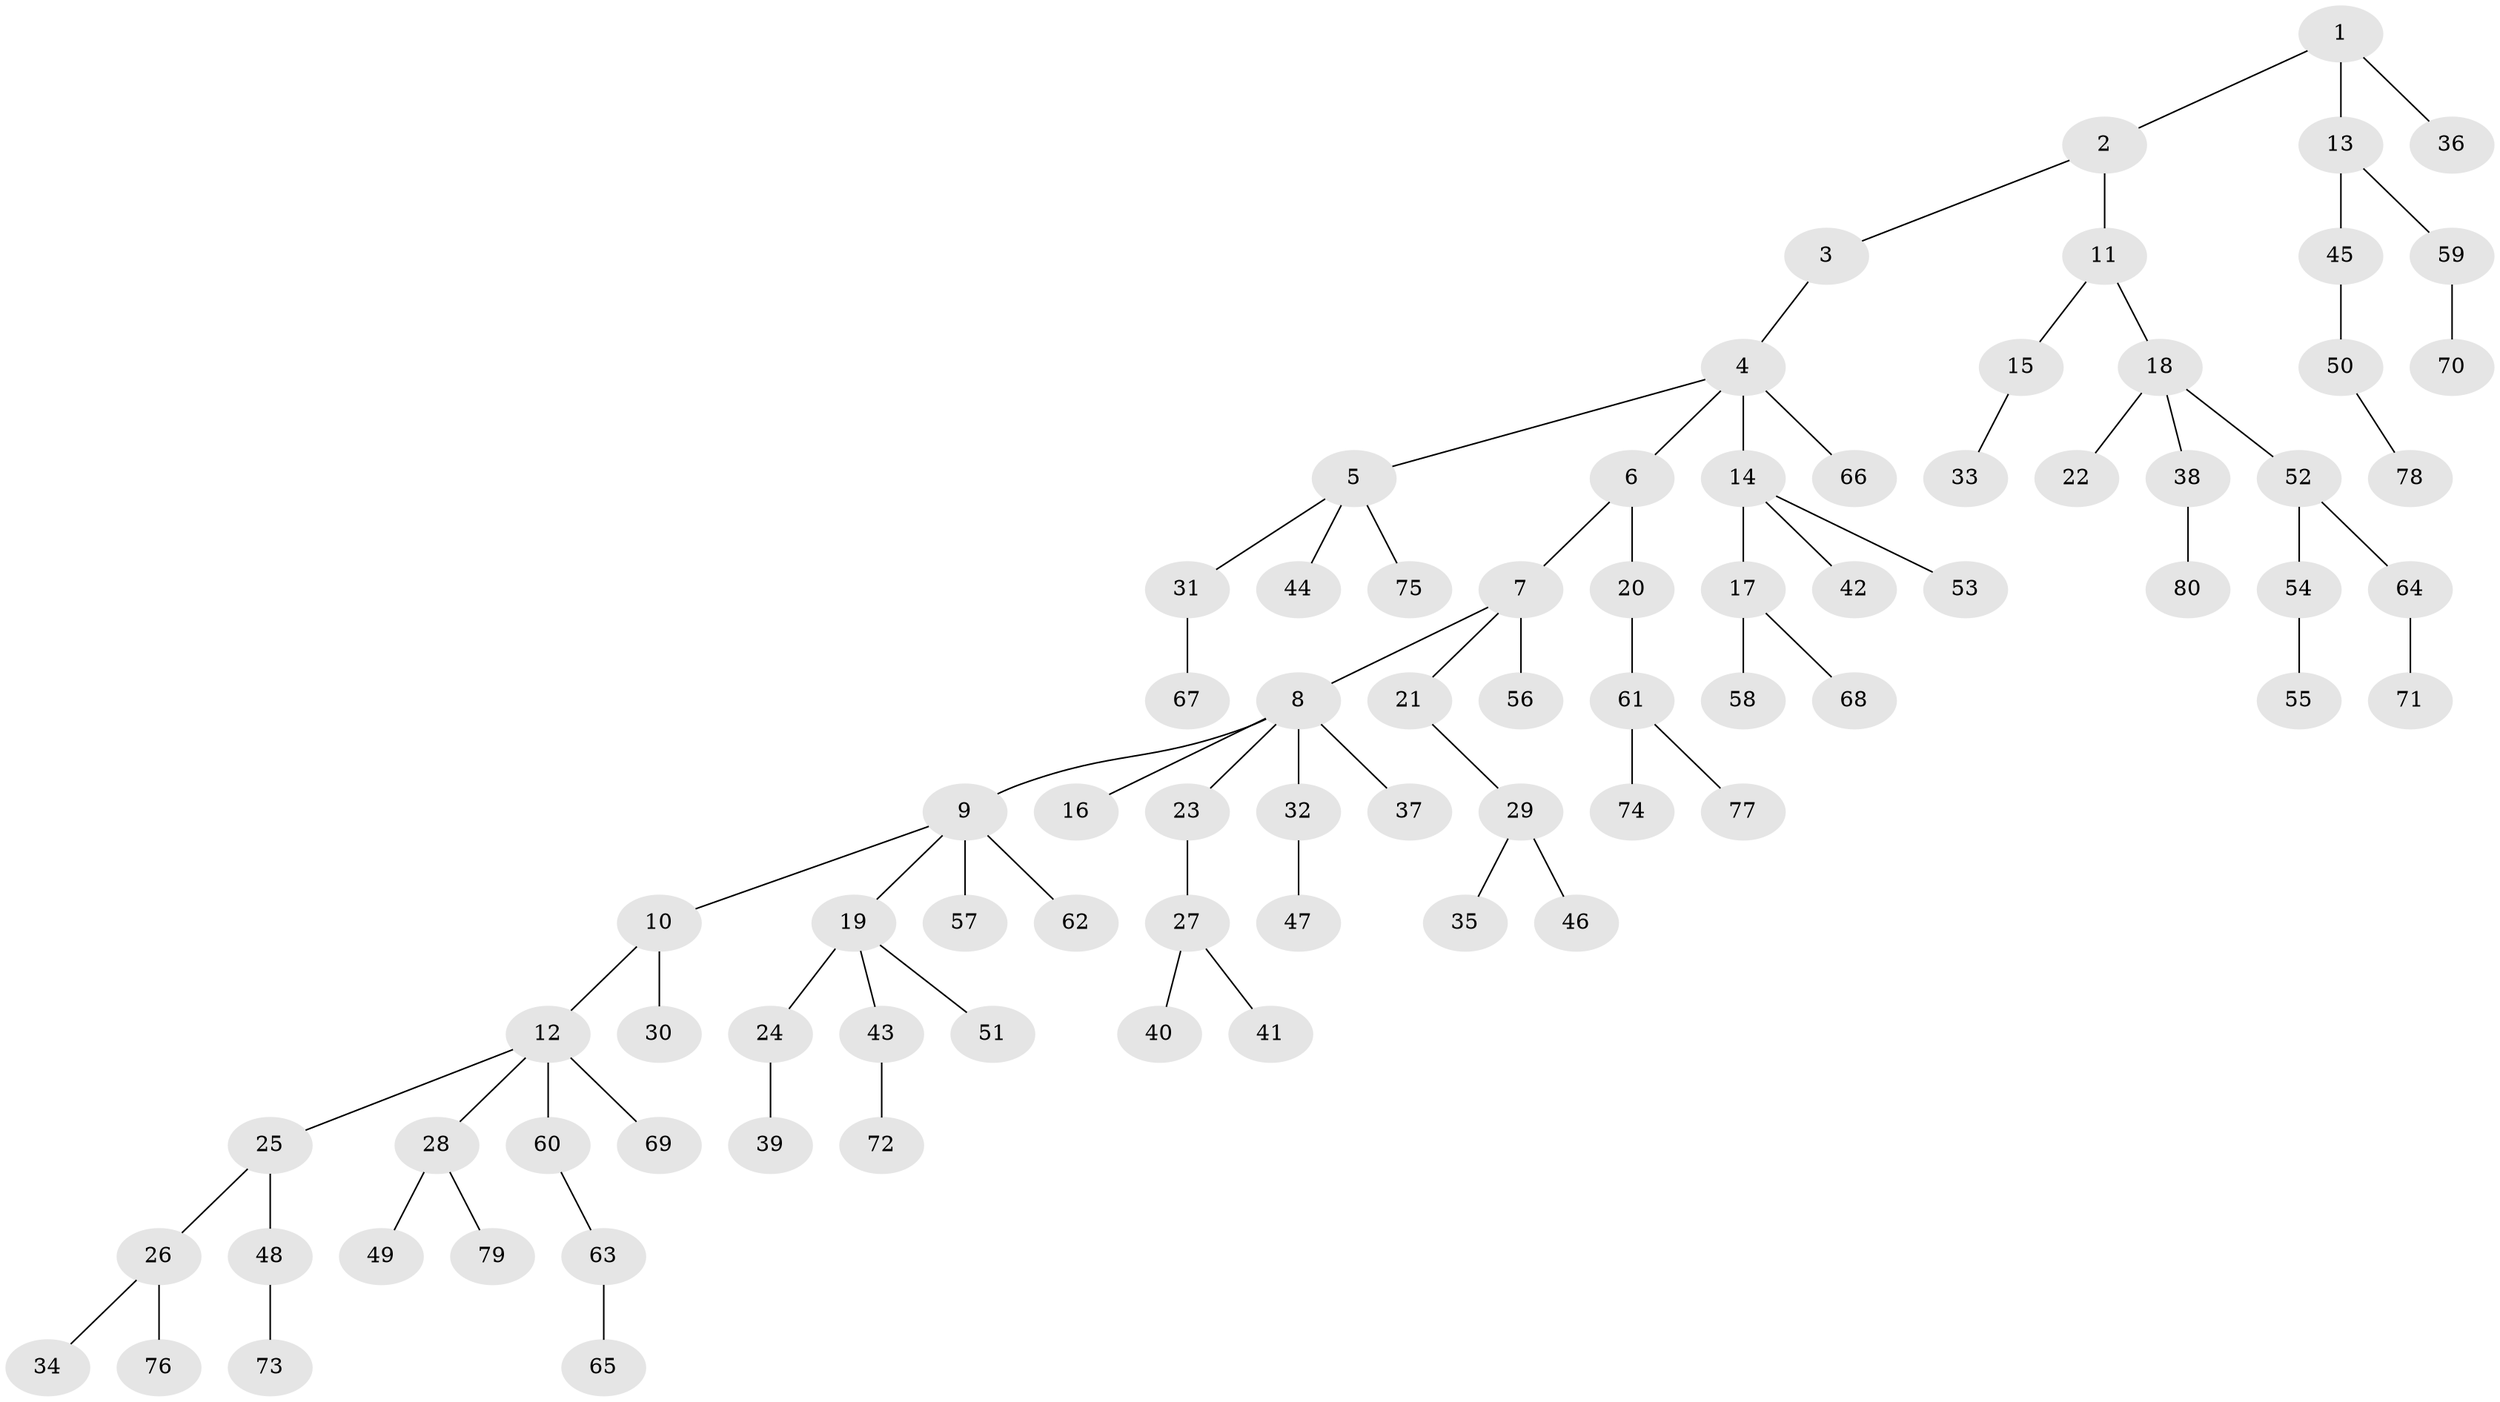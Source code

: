 // coarse degree distribution, {2: 0.275, 4: 0.125, 3: 0.15, 1: 0.45}
// Generated by graph-tools (version 1.1) at 2025/51/03/04/25 22:51:33]
// undirected, 80 vertices, 79 edges
graph export_dot {
  node [color=gray90,style=filled];
  1;
  2;
  3;
  4;
  5;
  6;
  7;
  8;
  9;
  10;
  11;
  12;
  13;
  14;
  15;
  16;
  17;
  18;
  19;
  20;
  21;
  22;
  23;
  24;
  25;
  26;
  27;
  28;
  29;
  30;
  31;
  32;
  33;
  34;
  35;
  36;
  37;
  38;
  39;
  40;
  41;
  42;
  43;
  44;
  45;
  46;
  47;
  48;
  49;
  50;
  51;
  52;
  53;
  54;
  55;
  56;
  57;
  58;
  59;
  60;
  61;
  62;
  63;
  64;
  65;
  66;
  67;
  68;
  69;
  70;
  71;
  72;
  73;
  74;
  75;
  76;
  77;
  78;
  79;
  80;
  1 -- 2;
  1 -- 13;
  1 -- 36;
  2 -- 3;
  2 -- 11;
  3 -- 4;
  4 -- 5;
  4 -- 6;
  4 -- 14;
  4 -- 66;
  5 -- 31;
  5 -- 44;
  5 -- 75;
  6 -- 7;
  6 -- 20;
  7 -- 8;
  7 -- 21;
  7 -- 56;
  8 -- 9;
  8 -- 16;
  8 -- 23;
  8 -- 32;
  8 -- 37;
  9 -- 10;
  9 -- 19;
  9 -- 57;
  9 -- 62;
  10 -- 12;
  10 -- 30;
  11 -- 15;
  11 -- 18;
  12 -- 25;
  12 -- 28;
  12 -- 60;
  12 -- 69;
  13 -- 45;
  13 -- 59;
  14 -- 17;
  14 -- 42;
  14 -- 53;
  15 -- 33;
  17 -- 58;
  17 -- 68;
  18 -- 22;
  18 -- 38;
  18 -- 52;
  19 -- 24;
  19 -- 43;
  19 -- 51;
  20 -- 61;
  21 -- 29;
  23 -- 27;
  24 -- 39;
  25 -- 26;
  25 -- 48;
  26 -- 34;
  26 -- 76;
  27 -- 40;
  27 -- 41;
  28 -- 49;
  28 -- 79;
  29 -- 35;
  29 -- 46;
  31 -- 67;
  32 -- 47;
  38 -- 80;
  43 -- 72;
  45 -- 50;
  48 -- 73;
  50 -- 78;
  52 -- 54;
  52 -- 64;
  54 -- 55;
  59 -- 70;
  60 -- 63;
  61 -- 74;
  61 -- 77;
  63 -- 65;
  64 -- 71;
}
